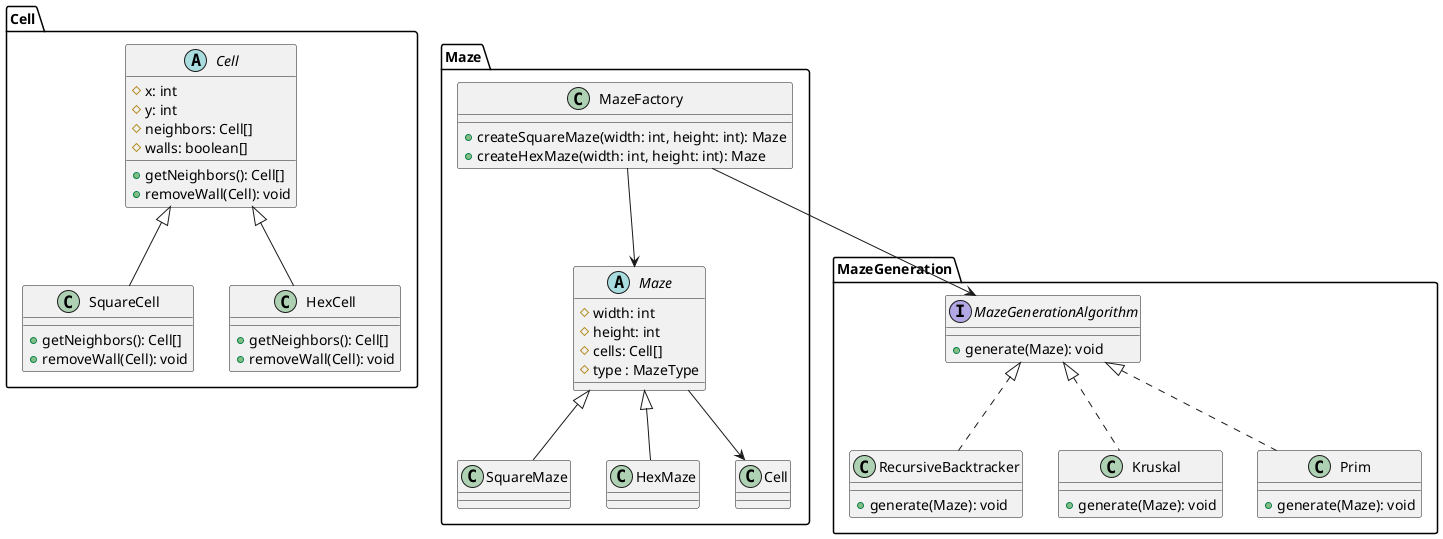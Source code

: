 @startuml

package Cell {
    abstract class Cell {
        # x: int
        # y: int
        # neighbors: Cell[]
        # walls: boolean[]
        + getNeighbors(): Cell[]
        + removeWall(Cell): void
    }

    class SquareCell {
        + getNeighbors(): Cell[]
        + removeWall(Cell): void
    }

    class HexCell {
        + getNeighbors(): Cell[]
        + removeWall(Cell): void
    }

    Cell <|-- SquareCell
    Cell <|-- HexCell
}

package MazeGeneration {

    interface MazeGenerationAlgorithm {
        + generate(Maze): void
    }

    class RecursiveBacktracker implements MazeGenerationAlgorithm {
        + generate(Maze): void
    }

    class Kruskal implements MazeGenerationAlgorithm {
        + generate(Maze): void
    }

    class Prim implements MazeGenerationAlgorithm {
        + generate(Maze): void
    }
}

package Maze {
    class MazeFactory {
        + createSquareMaze(width: int, height: int): Maze
        + createHexMaze(width: int, height: int): Maze
    }

    abstract class Maze {
        # width: int
        # height: int
        # cells: Cell[]
        # type : MazeType
    }

    class SquareMaze {
    }

    class HexMaze {
    }

    Maze <|-- SquareMaze
    Maze <|-- HexMaze

    Maze --> Cell

    MazeFactory --> Maze
    MazeFactory --> MazeGenerationAlgorithm
}

@enduml
